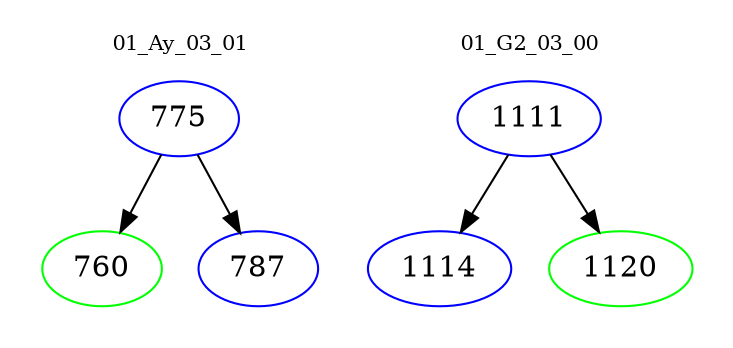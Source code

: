 digraph{
subgraph cluster_0 {
color = white
label = "01_Ay_03_01";
fontsize=10;
T0_775 [label="775", color="blue"]
T0_775 -> T0_760 [color="black"]
T0_760 [label="760", color="green"]
T0_775 -> T0_787 [color="black"]
T0_787 [label="787", color="blue"]
}
subgraph cluster_1 {
color = white
label = "01_G2_03_00";
fontsize=10;
T1_1111 [label="1111", color="blue"]
T1_1111 -> T1_1114 [color="black"]
T1_1114 [label="1114", color="blue"]
T1_1111 -> T1_1120 [color="black"]
T1_1120 [label="1120", color="green"]
}
}
